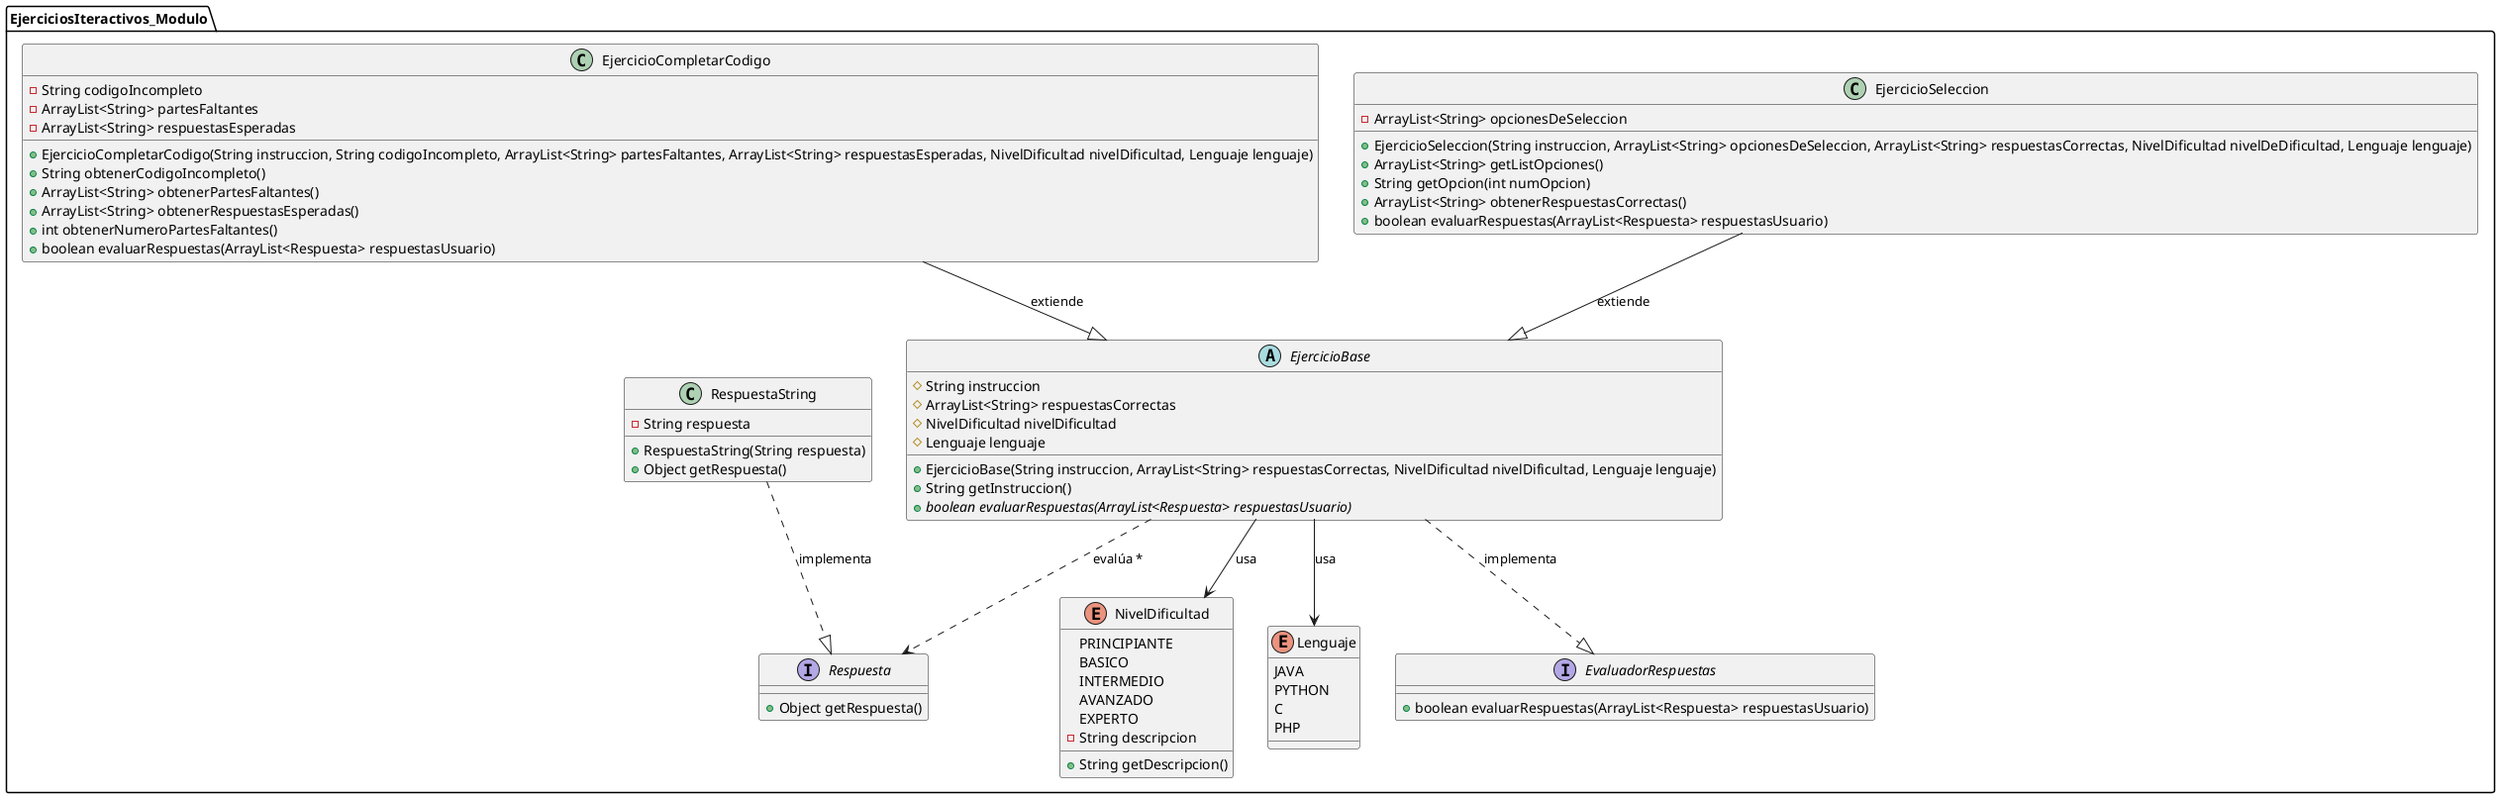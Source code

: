 @startuml DiagramaClases2

!define RECTANGLE class

package "EjerciciosIteractivos_Modulo" {
    
    abstract class EjercicioBase {
        # String instruccion
        # ArrayList<String> respuestasCorrectas
        # NivelDificultad nivelDificultad
        # Lenguaje lenguaje
        + EjercicioBase(String instruccion, ArrayList<String> respuestasCorrectas, NivelDificultad nivelDificultad, Lenguaje lenguaje)
        + String getInstruccion()
        + {abstract} boolean evaluarRespuestas(ArrayList<Respuesta> respuestasUsuario)
    }
    
    class EjercicioSeleccion {
        - ArrayList<String> opcionesDeSeleccion
        + EjercicioSeleccion(String instruccion, ArrayList<String> opcionesDeSeleccion, ArrayList<String> respuestasCorrectas, NivelDificultad nivelDeDificultad, Lenguaje lenguaje)
        + ArrayList<String> getListOpciones()
        + String getOpcion(int numOpcion)
        + ArrayList<String> obtenerRespuestasCorrectas()
        + boolean evaluarRespuestas(ArrayList<Respuesta> respuestasUsuario)
    }
    
    class EjercicioCompletarCodigo {
        - String codigoIncompleto
        - ArrayList<String> partesFaltantes
        - ArrayList<String> respuestasEsperadas
        + EjercicioCompletarCodigo(String instruccion, String codigoIncompleto, ArrayList<String> partesFaltantes, ArrayList<String> respuestasEsperadas, NivelDificultad nivelDificultad, Lenguaje lenguaje)
        + String obtenerCodigoIncompleto()
        + ArrayList<String> obtenerPartesFaltantes()
        + ArrayList<String> obtenerRespuestasEsperadas()
        + int obtenerNumeroPartesFaltantes()
        + boolean evaluarRespuestas(ArrayList<Respuesta> respuestasUsuario)
    }
    
    interface EvaluadorRespuestas {
        + boolean evaluarRespuestas(ArrayList<Respuesta> respuestasUsuario)
    }
    
    interface Respuesta {
        + Object getRespuesta()
    }
    
    class RespuestaString {
        - String respuesta
        + RespuestaString(String respuesta)
        + Object getRespuesta()
    }
    
    enum NivelDificultad {
        PRINCIPIANTE
        BASICO
        INTERMEDIO
        AVANZADO
        EXPERTO
        - String descripcion
        + String getDescripcion()
    }
    
    enum Lenguaje {
        JAVA
        PYTHON
        C
        PHP
    }
}

' Relaciones del módulo de Ejercicios Interactivos
EjercicioSeleccion --|> EjercicioBase : extiende
EjercicioCompletarCodigo --|> EjercicioBase : extiende
EjercicioBase ..|> EvaluadorRespuestas : implementa
RespuestaString ..|> Respuesta : implementa

EjercicioBase ..> Respuesta : evalúa *
EjercicioBase --> NivelDificultad : usa
EjercicioBase --> Lenguaje : usa


@enduml 